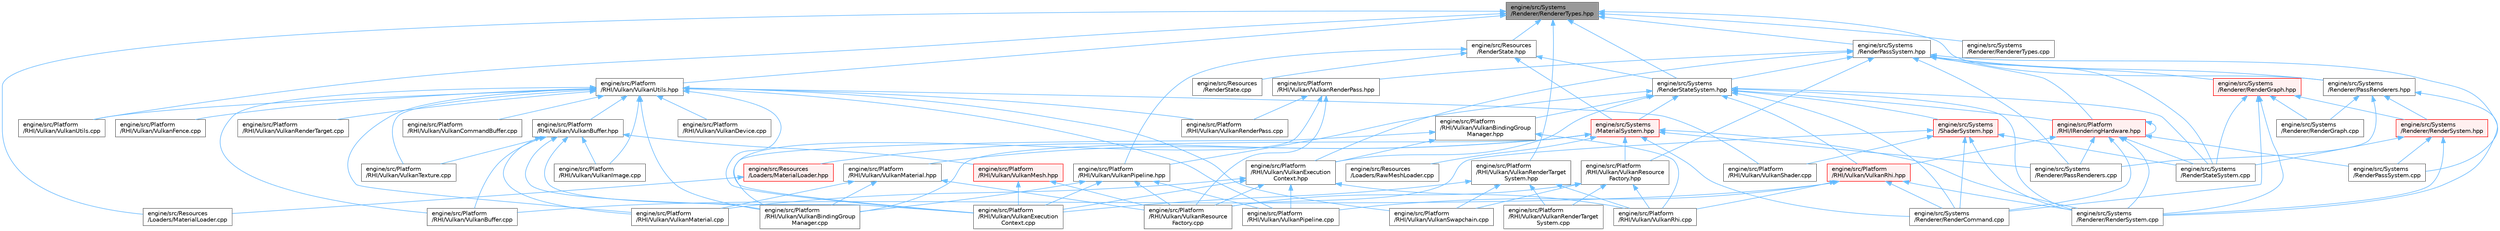 digraph "engine/src/Systems/Renderer/RendererTypes.hpp"
{
 // LATEX_PDF_SIZE
  bgcolor="transparent";
  edge [fontname=Helvetica,fontsize=10,labelfontname=Helvetica,labelfontsize=10];
  node [fontname=Helvetica,fontsize=10,shape=box,height=0.2,width=0.4];
  Node1 [id="Node000001",label="engine/src/Systems\l/Renderer/RendererTypes.hpp",height=0.2,width=0.4,color="gray40", fillcolor="grey60", style="filled", fontcolor="black",tooltip=" "];
  Node1 -> Node2 [id="edge1_Node000001_Node000002",dir="back",color="steelblue1",style="solid",tooltip=" "];
  Node2 [id="Node000002",label="engine/src/Platform\l/RHI/Vulkan/VulkanRenderTarget\lSystem.hpp",height=0.2,width=0.4,color="grey40", fillcolor="white", style="filled",URL="$_vulkan_render_target_system_8hpp.html",tooltip=" "];
  Node2 -> Node3 [id="edge2_Node000002_Node000003",dir="back",color="steelblue1",style="solid",tooltip=" "];
  Node3 [id="Node000003",label="engine/src/Platform\l/RHI/Vulkan/VulkanExecution\lContext.cpp",height=0.2,width=0.4,color="grey40", fillcolor="white", style="filled",URL="$_vulkan_execution_context_8cpp.html",tooltip=" "];
  Node2 -> Node4 [id="edge3_Node000002_Node000004",dir="back",color="steelblue1",style="solid",tooltip=" "];
  Node4 [id="Node000004",label="engine/src/Platform\l/RHI/Vulkan/VulkanRenderTarget\lSystem.cpp",height=0.2,width=0.4,color="grey40", fillcolor="white", style="filled",URL="$_vulkan_render_target_system_8cpp.html",tooltip=" "];
  Node2 -> Node5 [id="edge4_Node000002_Node000005",dir="back",color="steelblue1",style="solid",tooltip=" "];
  Node5 [id="Node000005",label="engine/src/Platform\l/RHI/Vulkan/VulkanRhi.cpp",height=0.2,width=0.4,color="grey40", fillcolor="white", style="filled",URL="$_vulkan_rhi_8cpp.html",tooltip=" "];
  Node2 -> Node6 [id="edge5_Node000002_Node000006",dir="back",color="steelblue1",style="solid",tooltip=" "];
  Node6 [id="Node000006",label="engine/src/Platform\l/RHI/Vulkan/VulkanSwapchain.cpp",height=0.2,width=0.4,color="grey40", fillcolor="white", style="filled",URL="$_vulkan_swapchain_8cpp.html",tooltip=" "];
  Node1 -> Node7 [id="edge6_Node000001_Node000007",dir="back",color="steelblue1",style="solid",tooltip=" "];
  Node7 [id="Node000007",label="engine/src/Platform\l/RHI/Vulkan/VulkanUtils.cpp",height=0.2,width=0.4,color="grey40", fillcolor="white", style="filled",URL="$_vulkan_utils_8cpp.html",tooltip=" "];
  Node1 -> Node8 [id="edge7_Node000001_Node000008",dir="back",color="steelblue1",style="solid",tooltip=" "];
  Node8 [id="Node000008",label="engine/src/Platform\l/RHI/Vulkan/VulkanUtils.hpp",height=0.2,width=0.4,color="grey40", fillcolor="white", style="filled",URL="$_vulkan_utils_8hpp.html",tooltip=" "];
  Node8 -> Node9 [id="edge8_Node000008_Node000009",dir="back",color="steelblue1",style="solid",tooltip=" "];
  Node9 [id="Node000009",label="engine/src/Platform\l/RHI/Vulkan/VulkanBindingGroup\lManager.cpp",height=0.2,width=0.4,color="grey40", fillcolor="white", style="filled",URL="$_vulkan_binding_group_manager_8cpp.html",tooltip=" "];
  Node8 -> Node10 [id="edge9_Node000008_Node000010",dir="back",color="steelblue1",style="solid",tooltip=" "];
  Node10 [id="Node000010",label="engine/src/Platform\l/RHI/Vulkan/VulkanBuffer.cpp",height=0.2,width=0.4,color="grey40", fillcolor="white", style="filled",URL="$_vulkan_buffer_8cpp.html",tooltip=" "];
  Node8 -> Node11 [id="edge10_Node000008_Node000011",dir="back",color="steelblue1",style="solid",tooltip=" "];
  Node11 [id="Node000011",label="engine/src/Platform\l/RHI/Vulkan/VulkanBuffer.hpp",height=0.2,width=0.4,color="grey40", fillcolor="white", style="filled",URL="$_vulkan_buffer_8hpp.html",tooltip=" "];
  Node11 -> Node9 [id="edge11_Node000011_Node000009",dir="back",color="steelblue1",style="solid",tooltip=" "];
  Node11 -> Node10 [id="edge12_Node000011_Node000010",dir="back",color="steelblue1",style="solid",tooltip=" "];
  Node11 -> Node3 [id="edge13_Node000011_Node000003",dir="back",color="steelblue1",style="solid",tooltip=" "];
  Node11 -> Node12 [id="edge14_Node000011_Node000012",dir="back",color="steelblue1",style="solid",tooltip=" "];
  Node12 [id="Node000012",label="engine/src/Platform\l/RHI/Vulkan/VulkanImage.cpp",height=0.2,width=0.4,color="grey40", fillcolor="white", style="filled",URL="$_vulkan_image_8cpp.html",tooltip=" "];
  Node11 -> Node13 [id="edge15_Node000011_Node000013",dir="back",color="steelblue1",style="solid",tooltip=" "];
  Node13 [id="Node000013",label="engine/src/Platform\l/RHI/Vulkan/VulkanMaterial.cpp",height=0.2,width=0.4,color="grey40", fillcolor="white", style="filled",URL="$_vulkan_material_8cpp.html",tooltip=" "];
  Node11 -> Node14 [id="edge16_Node000011_Node000014",dir="back",color="steelblue1",style="solid",tooltip=" "];
  Node14 [id="Node000014",label="engine/src/Platform\l/RHI/Vulkan/VulkanMesh.hpp",height=0.2,width=0.4,color="red", fillcolor="#FFF0F0", style="filled",URL="$_vulkan_mesh_8hpp.html",tooltip=" "];
  Node14 -> Node3 [id="edge17_Node000014_Node000003",dir="back",color="steelblue1",style="solid",tooltip=" "];
  Node14 -> Node16 [id="edge18_Node000014_Node000016",dir="back",color="steelblue1",style="solid",tooltip=" "];
  Node16 [id="Node000016",label="engine/src/Platform\l/RHI/Vulkan/VulkanResource\lFactory.cpp",height=0.2,width=0.4,color="grey40", fillcolor="white", style="filled",URL="$_vulkan_resource_factory_8cpp.html",tooltip=" "];
  Node11 -> Node17 [id="edge19_Node000011_Node000017",dir="back",color="steelblue1",style="solid",tooltip=" "];
  Node17 [id="Node000017",label="engine/src/Platform\l/RHI/Vulkan/VulkanTexture.cpp",height=0.2,width=0.4,color="grey40", fillcolor="white", style="filled",URL="$_vulkan_texture_8cpp.html",tooltip=" "];
  Node8 -> Node18 [id="edge20_Node000008_Node000018",dir="back",color="steelblue1",style="solid",tooltip=" "];
  Node18 [id="Node000018",label="engine/src/Platform\l/RHI/Vulkan/VulkanCommandBuffer.cpp",height=0.2,width=0.4,color="grey40", fillcolor="white", style="filled",URL="$_vulkan_command_buffer_8cpp.html",tooltip=" "];
  Node8 -> Node19 [id="edge21_Node000008_Node000019",dir="back",color="steelblue1",style="solid",tooltip=" "];
  Node19 [id="Node000019",label="engine/src/Platform\l/RHI/Vulkan/VulkanDevice.cpp",height=0.2,width=0.4,color="grey40", fillcolor="white", style="filled",URL="$_vulkan_device_8cpp.html",tooltip=" "];
  Node8 -> Node3 [id="edge22_Node000008_Node000003",dir="back",color="steelblue1",style="solid",tooltip=" "];
  Node8 -> Node20 [id="edge23_Node000008_Node000020",dir="back",color="steelblue1",style="solid",tooltip=" "];
  Node20 [id="Node000020",label="engine/src/Platform\l/RHI/Vulkan/VulkanFence.cpp",height=0.2,width=0.4,color="grey40", fillcolor="white", style="filled",URL="$_vulkan_fence_8cpp.html",tooltip=" "];
  Node8 -> Node12 [id="edge24_Node000008_Node000012",dir="back",color="steelblue1",style="solid",tooltip=" "];
  Node8 -> Node13 [id="edge25_Node000008_Node000013",dir="back",color="steelblue1",style="solid",tooltip=" "];
  Node8 -> Node21 [id="edge26_Node000008_Node000021",dir="back",color="steelblue1",style="solid",tooltip=" "];
  Node21 [id="Node000021",label="engine/src/Platform\l/RHI/Vulkan/VulkanPipeline.cpp",height=0.2,width=0.4,color="grey40", fillcolor="white", style="filled",URL="$_vulkan_pipeline_8cpp.html",tooltip=" "];
  Node8 -> Node22 [id="edge27_Node000008_Node000022",dir="back",color="steelblue1",style="solid",tooltip=" "];
  Node22 [id="Node000022",label="engine/src/Platform\l/RHI/Vulkan/VulkanRenderPass.cpp",height=0.2,width=0.4,color="grey40", fillcolor="white", style="filled",URL="$_vulkan_render_pass_8cpp.html",tooltip=" "];
  Node8 -> Node23 [id="edge28_Node000008_Node000023",dir="back",color="steelblue1",style="solid",tooltip=" "];
  Node23 [id="Node000023",label="engine/src/Platform\l/RHI/Vulkan/VulkanRenderTarget.cpp",height=0.2,width=0.4,color="grey40", fillcolor="white", style="filled",URL="$_vulkan_render_target_8cpp.html",tooltip=" "];
  Node8 -> Node24 [id="edge29_Node000008_Node000024",dir="back",color="steelblue1",style="solid",tooltip=" "];
  Node24 [id="Node000024",label="engine/src/Platform\l/RHI/Vulkan/VulkanShader.cpp",height=0.2,width=0.4,color="grey40", fillcolor="white", style="filled",URL="$_vulkan_shader_8cpp.html",tooltip=" "];
  Node8 -> Node6 [id="edge30_Node000008_Node000006",dir="back",color="steelblue1",style="solid",tooltip=" "];
  Node8 -> Node17 [id="edge31_Node000008_Node000017",dir="back",color="steelblue1",style="solid",tooltip=" "];
  Node8 -> Node7 [id="edge32_Node000008_Node000007",dir="back",color="steelblue1",style="solid",tooltip=" "];
  Node1 -> Node25 [id="edge33_Node000001_Node000025",dir="back",color="steelblue1",style="solid",tooltip=" "];
  Node25 [id="Node000025",label="engine/src/Resources\l/Loaders/MaterialLoader.cpp",height=0.2,width=0.4,color="grey40", fillcolor="white", style="filled",URL="$_material_loader_8cpp.html",tooltip=" "];
  Node1 -> Node26 [id="edge34_Node000001_Node000026",dir="back",color="steelblue1",style="solid",tooltip=" "];
  Node26 [id="Node000026",label="engine/src/Resources\l/RenderState.hpp",height=0.2,width=0.4,color="grey40", fillcolor="white", style="filled",URL="$_render_state_8hpp.html",tooltip=" "];
  Node26 -> Node27 [id="edge35_Node000026_Node000027",dir="back",color="steelblue1",style="solid",tooltip=" "];
  Node27 [id="Node000027",label="engine/src/Platform\l/RHI/Vulkan/VulkanPipeline.hpp",height=0.2,width=0.4,color="grey40", fillcolor="white", style="filled",URL="$_vulkan_pipeline_8hpp.html",tooltip=" "];
  Node27 -> Node9 [id="edge36_Node000027_Node000009",dir="back",color="steelblue1",style="solid",tooltip=" "];
  Node27 -> Node3 [id="edge37_Node000027_Node000003",dir="back",color="steelblue1",style="solid",tooltip=" "];
  Node27 -> Node21 [id="edge38_Node000027_Node000021",dir="back",color="steelblue1",style="solid",tooltip=" "];
  Node27 -> Node16 [id="edge39_Node000027_Node000016",dir="back",color="steelblue1",style="solid",tooltip=" "];
  Node26 -> Node28 [id="edge40_Node000026_Node000028",dir="back",color="steelblue1",style="solid",tooltip=" "];
  Node28 [id="Node000028",label="engine/src/Resources\l/RenderState.cpp",height=0.2,width=0.4,color="grey40", fillcolor="white", style="filled",URL="$_render_state_8cpp.html",tooltip=" "];
  Node26 -> Node29 [id="edge41_Node000026_Node000029",dir="back",color="steelblue1",style="solid",tooltip=" "];
  Node29 [id="Node000029",label="engine/src/Systems\l/MaterialSystem.hpp",height=0.2,width=0.4,color="red", fillcolor="#FFF0F0", style="filled",URL="$_material_system_8hpp.html",tooltip=" "];
  Node29 -> Node9 [id="edge42_Node000029_Node000009",dir="back",color="steelblue1",style="solid",tooltip=" "];
  Node29 -> Node30 [id="edge43_Node000029_Node000030",dir="back",color="steelblue1",style="solid",tooltip=" "];
  Node30 [id="Node000030",label="engine/src/Platform\l/RHI/Vulkan/VulkanMaterial.hpp",height=0.2,width=0.4,color="grey40", fillcolor="white", style="filled",URL="$_vulkan_material_8hpp.html",tooltip=" "];
  Node30 -> Node9 [id="edge44_Node000030_Node000009",dir="back",color="steelblue1",style="solid",tooltip=" "];
  Node30 -> Node13 [id="edge45_Node000030_Node000013",dir="back",color="steelblue1",style="solid",tooltip=" "];
  Node30 -> Node16 [id="edge46_Node000030_Node000016",dir="back",color="steelblue1",style="solid",tooltip=" "];
  Node29 -> Node31 [id="edge47_Node000029_Node000031",dir="back",color="steelblue1",style="solid",tooltip=" "];
  Node31 [id="Node000031",label="engine/src/Platform\l/RHI/Vulkan/VulkanResource\lFactory.hpp",height=0.2,width=0.4,color="grey40", fillcolor="white", style="filled",URL="$_vulkan_resource_factory_8hpp.html",tooltip=" "];
  Node31 -> Node4 [id="edge48_Node000031_Node000004",dir="back",color="steelblue1",style="solid",tooltip=" "];
  Node31 -> Node16 [id="edge49_Node000031_Node000016",dir="back",color="steelblue1",style="solid",tooltip=" "];
  Node31 -> Node5 [id="edge50_Node000031_Node000005",dir="back",color="steelblue1",style="solid",tooltip=" "];
  Node31 -> Node6 [id="edge51_Node000031_Node000006",dir="back",color="steelblue1",style="solid",tooltip=" "];
  Node29 -> Node32 [id="edge52_Node000029_Node000032",dir="back",color="steelblue1",style="solid",tooltip=" "];
  Node32 [id="Node000032",label="engine/src/Resources\l/Loaders/MaterialLoader.hpp",height=0.2,width=0.4,color="red", fillcolor="#FFF0F0", style="filled",URL="$_material_loader_8hpp.html",tooltip=" "];
  Node32 -> Node25 [id="edge53_Node000032_Node000025",dir="back",color="steelblue1",style="solid",tooltip=" "];
  Node29 -> Node35 [id="edge54_Node000029_Node000035",dir="back",color="steelblue1",style="solid",tooltip=" "];
  Node35 [id="Node000035",label="engine/src/Resources\l/Loaders/RawMeshLoader.cpp",height=0.2,width=0.4,color="grey40", fillcolor="white", style="filled",URL="$_raw_mesh_loader_8cpp.html",tooltip=" "];
  Node29 -> Node39 [id="edge55_Node000029_Node000039",dir="back",color="steelblue1",style="solid",tooltip=" "];
  Node39 [id="Node000039",label="engine/src/Systems\l/Renderer/PassRenderers.cpp",height=0.2,width=0.4,color="grey40", fillcolor="white", style="filled",URL="$_pass_renderers_8cpp.html",tooltip=" "];
  Node29 -> Node40 [id="edge56_Node000029_Node000040",dir="back",color="steelblue1",style="solid",tooltip=" "];
  Node40 [id="Node000040",label="engine/src/Systems\l/Renderer/RenderCommand.cpp",height=0.2,width=0.4,color="grey40", fillcolor="white", style="filled",URL="$_render_command_8cpp.html",tooltip=" "];
  Node29 -> Node41 [id="edge57_Node000029_Node000041",dir="back",color="steelblue1",style="solid",tooltip=" "];
  Node41 [id="Node000041",label="engine/src/Systems\l/Renderer/RenderSystem.cpp",height=0.2,width=0.4,color="grey40", fillcolor="white", style="filled",URL="$_render_system_8cpp.html",tooltip=" "];
  Node26 -> Node42 [id="edge58_Node000026_Node000042",dir="back",color="steelblue1",style="solid",tooltip=" "];
  Node42 [id="Node000042",label="engine/src/Systems\l/RenderStateSystem.hpp",height=0.2,width=0.4,color="grey40", fillcolor="white", style="filled",URL="$_render_state_system_8hpp.html",tooltip=" "];
  Node42 -> Node43 [id="edge59_Node000042_Node000043",dir="back",color="steelblue1",style="solid",tooltip=" "];
  Node43 [id="Node000043",label="engine/src/Platform\l/RHI/IRenderingHardware.hpp",height=0.2,width=0.4,color="red", fillcolor="#FFF0F0", style="filled",URL="$_i_rendering_hardware_8hpp.html",tooltip=" "];
  Node43 -> Node43 [id="edge60_Node000043_Node000043",dir="back",color="steelblue1",style="solid",tooltip=" "];
  Node43 -> Node45 [id="edge61_Node000043_Node000045",dir="back",color="steelblue1",style="solid",tooltip=" "];
  Node45 [id="Node000045",label="engine/src/Platform\l/RHI/Vulkan/VulkanRhi.hpp",height=0.2,width=0.4,color="red", fillcolor="#FFF0F0", style="filled",URL="$_vulkan_rhi_8hpp.html",tooltip=" "];
  Node45 -> Node10 [id="edge62_Node000045_Node000010",dir="back",color="steelblue1",style="solid",tooltip=" "];
  Node45 -> Node21 [id="edge63_Node000045_Node000021",dir="back",color="steelblue1",style="solid",tooltip=" "];
  Node45 -> Node5 [id="edge64_Node000045_Node000005",dir="back",color="steelblue1",style="solid",tooltip=" "];
  Node45 -> Node40 [id="edge65_Node000045_Node000040",dir="back",color="steelblue1",style="solid",tooltip=" "];
  Node45 -> Node41 [id="edge66_Node000045_Node000041",dir="back",color="steelblue1",style="solid",tooltip=" "];
  Node43 -> Node51 [id="edge67_Node000043_Node000051",dir="back",color="steelblue1",style="solid",tooltip=" "];
  Node51 [id="Node000051",label="engine/src/Systems\l/RenderPassSystem.cpp",height=0.2,width=0.4,color="grey40", fillcolor="white", style="filled",URL="$_render_pass_system_8cpp.html",tooltip=" "];
  Node43 -> Node52 [id="edge68_Node000043_Node000052",dir="back",color="steelblue1",style="solid",tooltip=" "];
  Node52 [id="Node000052",label="engine/src/Systems\l/RenderStateSystem.cpp",height=0.2,width=0.4,color="grey40", fillcolor="white", style="filled",URL="$_render_state_system_8cpp.html",tooltip=" "];
  Node43 -> Node39 [id="edge69_Node000043_Node000039",dir="back",color="steelblue1",style="solid",tooltip=" "];
  Node43 -> Node40 [id="edge70_Node000043_Node000040",dir="back",color="steelblue1",style="solid",tooltip=" "];
  Node43 -> Node41 [id="edge71_Node000043_Node000041",dir="back",color="steelblue1",style="solid",tooltip=" "];
  Node42 -> Node55 [id="edge72_Node000042_Node000055",dir="back",color="steelblue1",style="solid",tooltip=" "];
  Node55 [id="Node000055",label="engine/src/Platform\l/RHI/Vulkan/VulkanBindingGroup\lManager.hpp",height=0.2,width=0.4,color="grey40", fillcolor="white", style="filled",URL="$_vulkan_binding_group_manager_8hpp.html",tooltip=" "];
  Node55 -> Node9 [id="edge73_Node000055_Node000009",dir="back",color="steelblue1",style="solid",tooltip=" "];
  Node55 -> Node56 [id="edge74_Node000055_Node000056",dir="back",color="steelblue1",style="solid",tooltip=" "];
  Node56 [id="Node000056",label="engine/src/Platform\l/RHI/Vulkan/VulkanExecution\lContext.hpp",height=0.2,width=0.4,color="grey40", fillcolor="white", style="filled",URL="$_vulkan_execution_context_8hpp.html",tooltip=" "];
  Node56 -> Node3 [id="edge75_Node000056_Node000003",dir="back",color="steelblue1",style="solid",tooltip=" "];
  Node56 -> Node13 [id="edge76_Node000056_Node000013",dir="back",color="steelblue1",style="solid",tooltip=" "];
  Node56 -> Node21 [id="edge77_Node000056_Node000021",dir="back",color="steelblue1",style="solid",tooltip=" "];
  Node56 -> Node16 [id="edge78_Node000056_Node000016",dir="back",color="steelblue1",style="solid",tooltip=" "];
  Node56 -> Node5 [id="edge79_Node000056_Node000005",dir="back",color="steelblue1",style="solid",tooltip=" "];
  Node55 -> Node5 [id="edge80_Node000055_Node000005",dir="back",color="steelblue1",style="solid",tooltip=" "];
  Node42 -> Node56 [id="edge81_Node000042_Node000056",dir="back",color="steelblue1",style="solid",tooltip=" "];
  Node42 -> Node27 [id="edge82_Node000042_Node000027",dir="back",color="steelblue1",style="solid",tooltip=" "];
  Node42 -> Node45 [id="edge83_Node000042_Node000045",dir="back",color="steelblue1",style="solid",tooltip=" "];
  Node42 -> Node29 [id="edge84_Node000042_Node000029",dir="back",color="steelblue1",style="solid",tooltip=" "];
  Node42 -> Node52 [id="edge85_Node000042_Node000052",dir="back",color="steelblue1",style="solid",tooltip=" "];
  Node42 -> Node40 [id="edge86_Node000042_Node000040",dir="back",color="steelblue1",style="solid",tooltip=" "];
  Node42 -> Node41 [id="edge87_Node000042_Node000041",dir="back",color="steelblue1",style="solid",tooltip=" "];
  Node42 -> Node57 [id="edge88_Node000042_Node000057",dir="back",color="steelblue1",style="solid",tooltip=" "];
  Node57 [id="Node000057",label="engine/src/Systems\l/ShaderSystem.hpp",height=0.2,width=0.4,color="red", fillcolor="#FFF0F0", style="filled",URL="$_shader_system_8hpp.html",tooltip=" "];
  Node57 -> Node16 [id="edge89_Node000057_Node000016",dir="back",color="steelblue1",style="solid",tooltip=" "];
  Node57 -> Node24 [id="edge90_Node000057_Node000024",dir="back",color="steelblue1",style="solid",tooltip=" "];
  Node57 -> Node52 [id="edge91_Node000057_Node000052",dir="back",color="steelblue1",style="solid",tooltip=" "];
  Node57 -> Node40 [id="edge92_Node000057_Node000040",dir="back",color="steelblue1",style="solid",tooltip=" "];
  Node57 -> Node41 [id="edge93_Node000057_Node000041",dir="back",color="steelblue1",style="solid",tooltip=" "];
  Node1 -> Node60 [id="edge94_Node000001_Node000060",dir="back",color="steelblue1",style="solid",tooltip=" "];
  Node60 [id="Node000060",label="engine/src/Systems\l/RenderPassSystem.hpp",height=0.2,width=0.4,color="grey40", fillcolor="white", style="filled",URL="$_render_pass_system_8hpp.html",tooltip=" "];
  Node60 -> Node43 [id="edge95_Node000060_Node000043",dir="back",color="steelblue1",style="solid",tooltip=" "];
  Node60 -> Node56 [id="edge96_Node000060_Node000056",dir="back",color="steelblue1",style="solid",tooltip=" "];
  Node60 -> Node61 [id="edge97_Node000060_Node000061",dir="back",color="steelblue1",style="solid",tooltip=" "];
  Node61 [id="Node000061",label="engine/src/Platform\l/RHI/Vulkan/VulkanRenderPass.hpp",height=0.2,width=0.4,color="grey40", fillcolor="white", style="filled",URL="$_vulkan_render_pass_8hpp.html",tooltip=" "];
  Node61 -> Node3 [id="edge98_Node000061_Node000003",dir="back",color="steelblue1",style="solid",tooltip=" "];
  Node61 -> Node22 [id="edge99_Node000061_Node000022",dir="back",color="steelblue1",style="solid",tooltip=" "];
  Node61 -> Node16 [id="edge100_Node000061_Node000016",dir="back",color="steelblue1",style="solid",tooltip=" "];
  Node60 -> Node31 [id="edge101_Node000060_Node000031",dir="back",color="steelblue1",style="solid",tooltip=" "];
  Node60 -> Node51 [id="edge102_Node000060_Node000051",dir="back",color="steelblue1",style="solid",tooltip=" "];
  Node60 -> Node52 [id="edge103_Node000060_Node000052",dir="back",color="steelblue1",style="solid",tooltip=" "];
  Node60 -> Node42 [id="edge104_Node000060_Node000042",dir="back",color="steelblue1",style="solid",tooltip=" "];
  Node60 -> Node39 [id="edge105_Node000060_Node000039",dir="back",color="steelblue1",style="solid",tooltip=" "];
  Node60 -> Node62 [id="edge106_Node000060_Node000062",dir="back",color="steelblue1",style="solid",tooltip=" "];
  Node62 [id="Node000062",label="engine/src/Systems\l/Renderer/PassRenderers.hpp",height=0.2,width=0.4,color="grey40", fillcolor="white", style="filled",URL="$_pass_renderers_8hpp.html",tooltip=" "];
  Node62 -> Node39 [id="edge107_Node000062_Node000039",dir="back",color="steelblue1",style="solid",tooltip=" "];
  Node62 -> Node63 [id="edge108_Node000062_Node000063",dir="back",color="steelblue1",style="solid",tooltip=" "];
  Node63 [id="Node000063",label="engine/src/Systems\l/Renderer/RenderGraph.cpp",height=0.2,width=0.4,color="grey40", fillcolor="white", style="filled",URL="$_render_graph_8cpp.html",tooltip=" "];
  Node62 -> Node41 [id="edge109_Node000062_Node000041",dir="back",color="steelblue1",style="solid",tooltip=" "];
  Node62 -> Node64 [id="edge110_Node000062_Node000064",dir="back",color="steelblue1",style="solid",tooltip=" "];
  Node64 [id="Node000064",label="engine/src/Systems\l/Renderer/RenderSystem.hpp",height=0.2,width=0.4,color="red", fillcolor="#FFF0F0", style="filled",URL="$_render_system_8hpp.html",tooltip=" "];
  Node64 -> Node51 [id="edge111_Node000064_Node000051",dir="back",color="steelblue1",style="solid",tooltip=" "];
  Node64 -> Node52 [id="edge112_Node000064_Node000052",dir="back",color="steelblue1",style="solid",tooltip=" "];
  Node64 -> Node41 [id="edge113_Node000064_Node000041",dir="back",color="steelblue1",style="solid",tooltip=" "];
  Node60 -> Node66 [id="edge114_Node000060_Node000066",dir="back",color="steelblue1",style="solid",tooltip=" "];
  Node66 [id="Node000066",label="engine/src/Systems\l/Renderer/RenderGraph.hpp",height=0.2,width=0.4,color="red", fillcolor="#FFF0F0", style="filled",URL="$_render_graph_8hpp.html",tooltip=" "];
  Node66 -> Node52 [id="edge115_Node000066_Node000052",dir="back",color="steelblue1",style="solid",tooltip=" "];
  Node66 -> Node40 [id="edge116_Node000066_Node000040",dir="back",color="steelblue1",style="solid",tooltip=" "];
  Node66 -> Node63 [id="edge117_Node000066_Node000063",dir="back",color="steelblue1",style="solid",tooltip=" "];
  Node66 -> Node41 [id="edge118_Node000066_Node000041",dir="back",color="steelblue1",style="solid",tooltip=" "];
  Node66 -> Node64 [id="edge119_Node000066_Node000064",dir="back",color="steelblue1",style="solid",tooltip=" "];
  Node1 -> Node42 [id="edge120_Node000001_Node000042",dir="back",color="steelblue1",style="solid",tooltip=" "];
  Node1 -> Node62 [id="edge121_Node000001_Node000062",dir="back",color="steelblue1",style="solid",tooltip=" "];
  Node1 -> Node69 [id="edge122_Node000001_Node000069",dir="back",color="steelblue1",style="solid",tooltip=" "];
  Node69 [id="Node000069",label="engine/src/Systems\l/Renderer/RendererTypes.cpp",height=0.2,width=0.4,color="grey40", fillcolor="white", style="filled",URL="$_renderer_types_8cpp.html",tooltip=" "];
}

